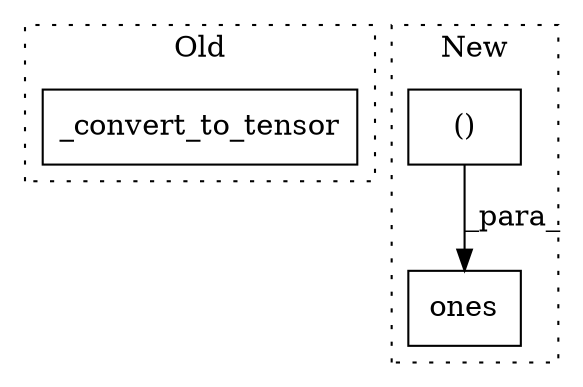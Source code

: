 digraph G {
subgraph cluster0 {
1 [label="_convert_to_tensor" a="32" s="7006,7064" l="19,1" shape="box"];
label = "Old";
style="dotted";
}
subgraph cluster1 {
2 [label="ones" a="32" s="4965,5046" l="12,1" shape="box"];
3 [label="()" a="106" s="4977" l="35" shape="box"];
label = "New";
style="dotted";
}
3 -> 2 [label="_para_"];
}